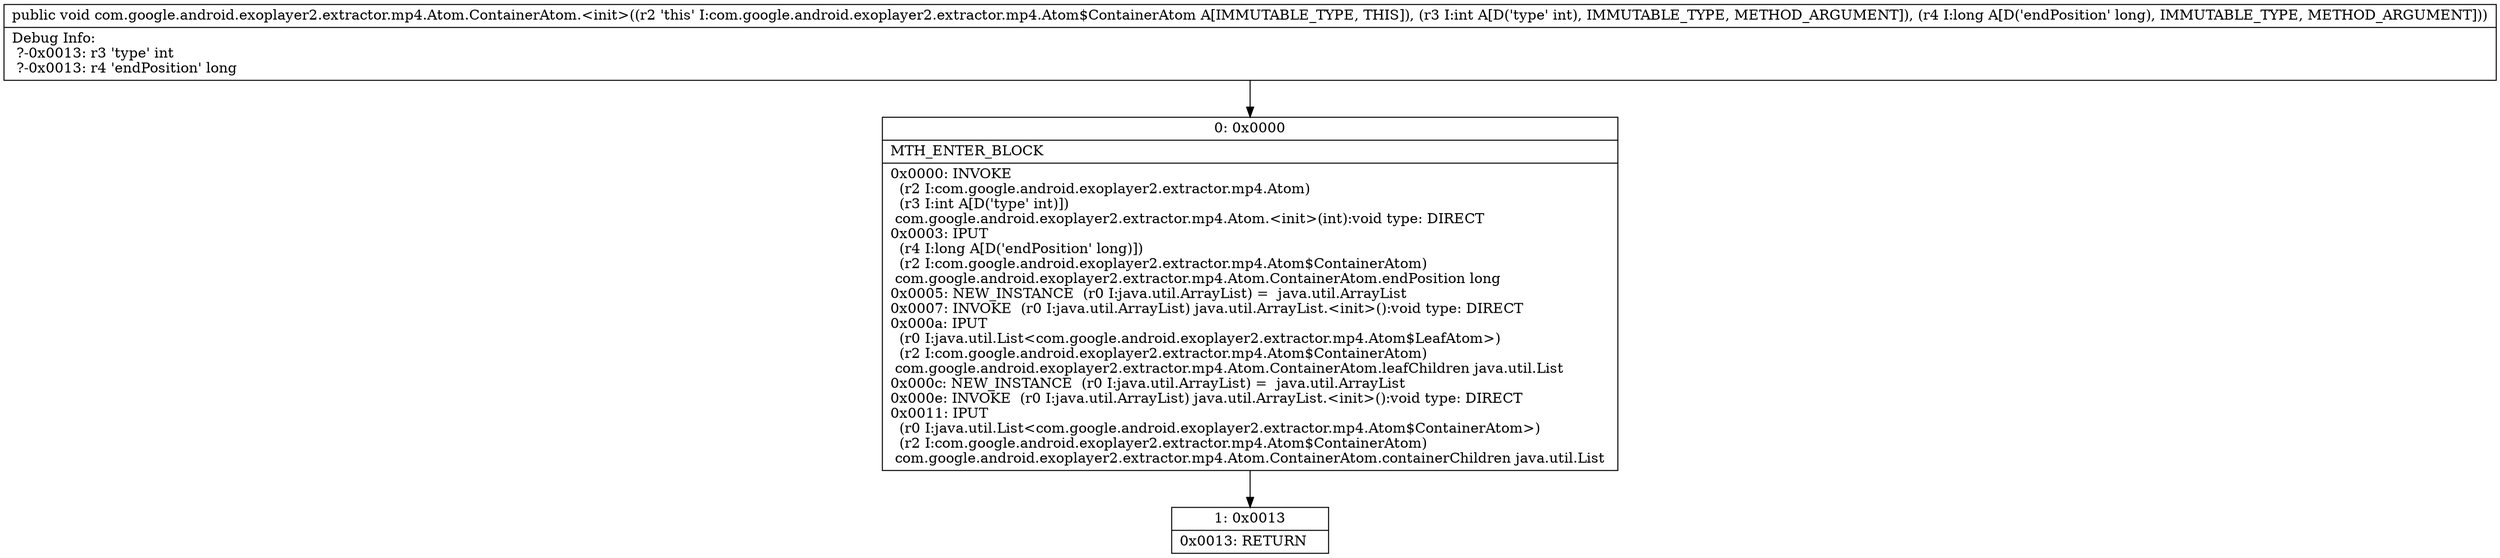digraph "CFG forcom.google.android.exoplayer2.extractor.mp4.Atom.ContainerAtom.\<init\>(IJ)V" {
Node_0 [shape=record,label="{0\:\ 0x0000|MTH_ENTER_BLOCK\l|0x0000: INVOKE  \l  (r2 I:com.google.android.exoplayer2.extractor.mp4.Atom)\l  (r3 I:int A[D('type' int)])\l com.google.android.exoplayer2.extractor.mp4.Atom.\<init\>(int):void type: DIRECT \l0x0003: IPUT  \l  (r4 I:long A[D('endPosition' long)])\l  (r2 I:com.google.android.exoplayer2.extractor.mp4.Atom$ContainerAtom)\l com.google.android.exoplayer2.extractor.mp4.Atom.ContainerAtom.endPosition long \l0x0005: NEW_INSTANCE  (r0 I:java.util.ArrayList) =  java.util.ArrayList \l0x0007: INVOKE  (r0 I:java.util.ArrayList) java.util.ArrayList.\<init\>():void type: DIRECT \l0x000a: IPUT  \l  (r0 I:java.util.List\<com.google.android.exoplayer2.extractor.mp4.Atom$LeafAtom\>)\l  (r2 I:com.google.android.exoplayer2.extractor.mp4.Atom$ContainerAtom)\l com.google.android.exoplayer2.extractor.mp4.Atom.ContainerAtom.leafChildren java.util.List \l0x000c: NEW_INSTANCE  (r0 I:java.util.ArrayList) =  java.util.ArrayList \l0x000e: INVOKE  (r0 I:java.util.ArrayList) java.util.ArrayList.\<init\>():void type: DIRECT \l0x0011: IPUT  \l  (r0 I:java.util.List\<com.google.android.exoplayer2.extractor.mp4.Atom$ContainerAtom\>)\l  (r2 I:com.google.android.exoplayer2.extractor.mp4.Atom$ContainerAtom)\l com.google.android.exoplayer2.extractor.mp4.Atom.ContainerAtom.containerChildren java.util.List \l}"];
Node_1 [shape=record,label="{1\:\ 0x0013|0x0013: RETURN   \l}"];
MethodNode[shape=record,label="{public void com.google.android.exoplayer2.extractor.mp4.Atom.ContainerAtom.\<init\>((r2 'this' I:com.google.android.exoplayer2.extractor.mp4.Atom$ContainerAtom A[IMMUTABLE_TYPE, THIS]), (r3 I:int A[D('type' int), IMMUTABLE_TYPE, METHOD_ARGUMENT]), (r4 I:long A[D('endPosition' long), IMMUTABLE_TYPE, METHOD_ARGUMENT]))  | Debug Info:\l  ?\-0x0013: r3 'type' int\l  ?\-0x0013: r4 'endPosition' long\l}"];
MethodNode -> Node_0;
Node_0 -> Node_1;
}

